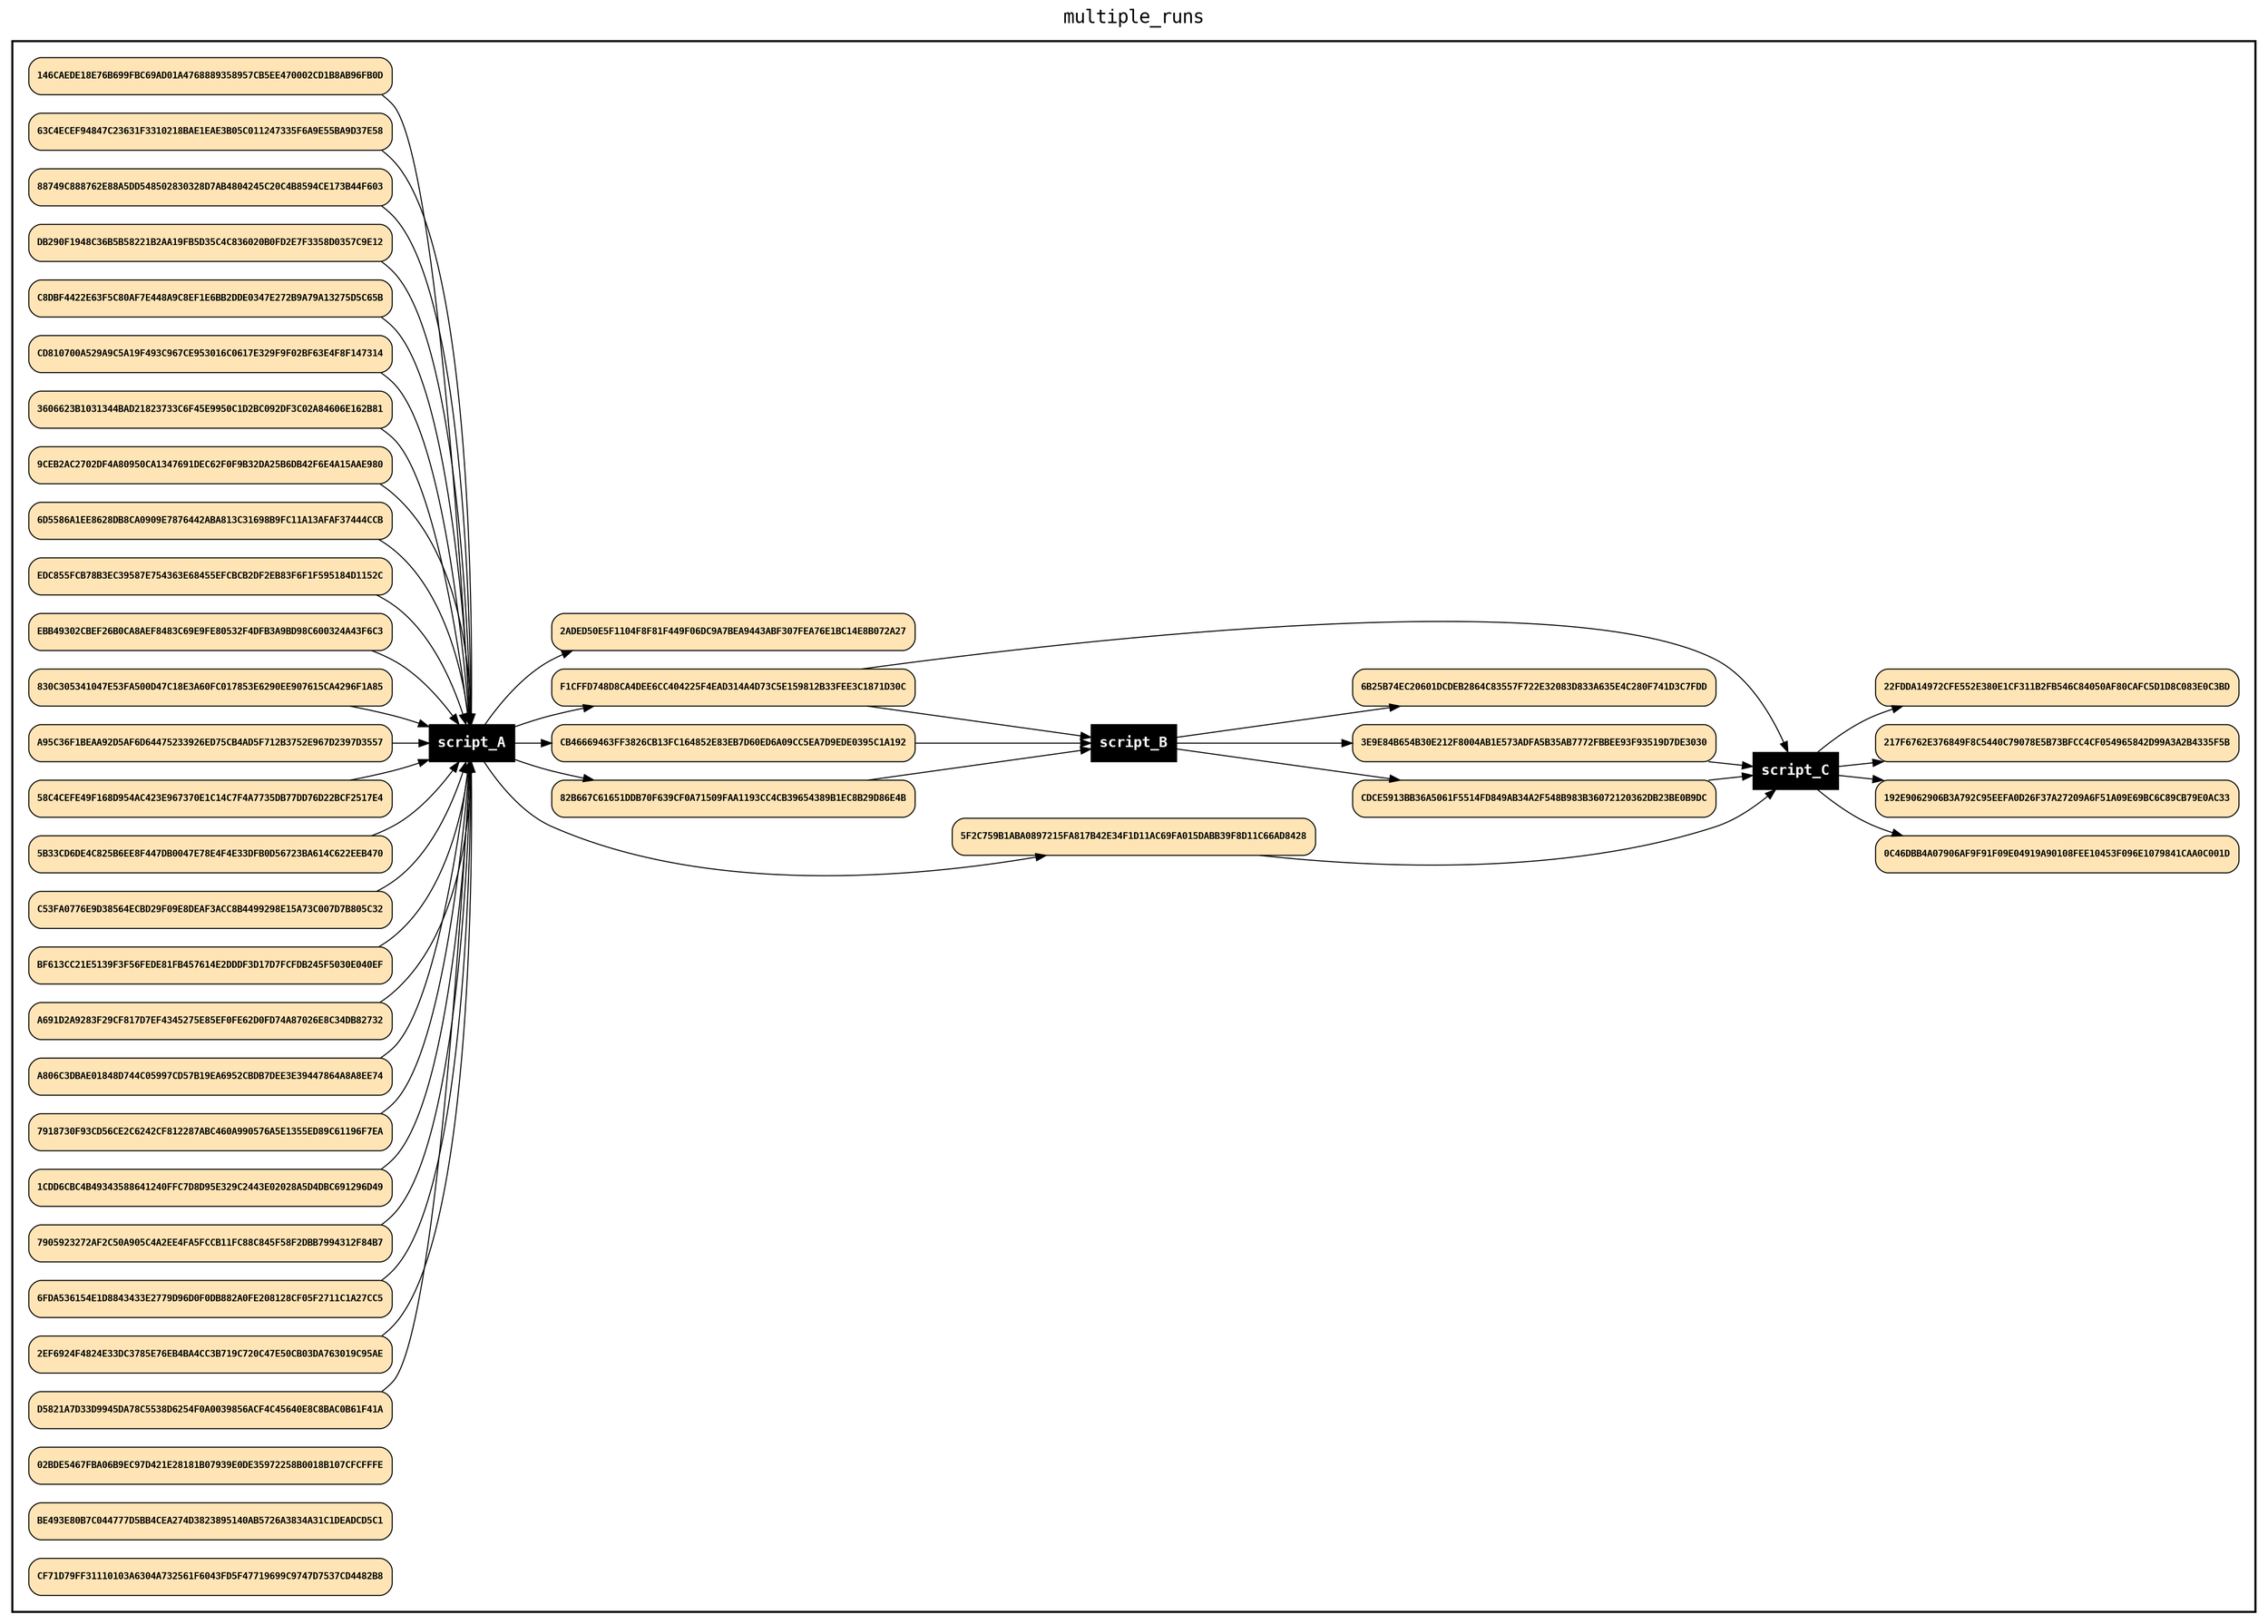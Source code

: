 
digraph rm_data_view {
rankdir=LR
fontname=Courier; fontsize=18; labelloc=t
label="multiple_runs"
subgraph cluster_workflow { label=""; color=black; penwidth=2
subgraph cluster_workflow_inner { label=""; color=white
node[shape=box style=filled fillcolor="black" peripheries=1 fontname="Courier-Bold" fontcolor=white]
script_A
script_B
script_C
node[shape=box style="rounded,filled" fillcolor="#FFE4B5" peripheries=1 fontname="Courier-Bold" fontsize=9 fontcolor=black]
"146CAEDE18E76B699FBC69AD01A4768889358957CB5EE470002CD1B8AB96FB0D"
"5F2C759B1ABA0897215FA817B42E34F1D11AC69FA015DABB39F8D11C66AD8428"
"63C4ECEF94847C23631F3310218BAE1EAE3B05C011247335F6A9E55BA9D37E58"
"88749C888762E88A5DD548502830328D7AB4804245C20C4B8594CE173B44F603"
"DB290F1948C36B5B58221B2AA19FB5D35C4C836020B0FD2E7F3358D0357C9E12"
"C8DBF4422E63F5C80AF7E448A9C8EF1E6BB2DDE0347E272B9A79A13275D5C65B"
"CD810700A529A9C5A19F493C967CE953016C0617E329F9F02BF63E4F8F147314"
"3606623B1031344BAD21823733C6F45E9950C1D2BC092DF3C02A84606E162B81"
"9CEB2AC2702DF4A80950CA1347691DEC62F0F9B32DA25B6DB42F6E4A15AAE980"
"6D5586A1EE8628DB8CA0909E7876442ABA813C31698B9FC11A13AFAF37444CCB"
"EDC855FCB78B3EC39587E754363E68455EFCBCB2DF2EB83F6F1F595184D1152C"
"EBB49302CBEF26B0CA8AEF8483C69E9FE80532F4DFB3A9BD98C600324A43F6C3"
"830C305341047E53FA500D47C18E3A60FC017853E6290EE907615CA4296F1A85"
"A95C36F1BEAA92D5AF6D64475233926ED75CB4AD5F712B3752E967D2397D3557"
"82B667C61651DDB70F639CF0A71509FAA1193CC4CB39654389B1EC8B29D86E4B"
"58C4CEFE49F168D954AC423E967370E1C14C7F4A7735DB77DD76D22BCF2517E4"
"5B33CD6DE4C825B6EE8F447DB0047E78E4F4E33DFB0D56723BA614C622EEB470"
"C53FA0776E9D38564ECBD29F09E8DEAF3ACC8B4499298E15A73C007D7B805C32"
"BF613CC21E5139F3F56FEDE81FB457614E2DDDF3D17D7FCFDB245F5030E040EF"
"A691D2A9283F29CF817D7EF4345275E85EF0FE62D0FD74A87026E8C34DB82732"
"A806C3DBAE01848D744C05997CD57B19EA6952CBDB7DEE3E39447864A8A8EE74"
"7918730F93CD56CE2C6242CF812287ABC460A990576A5E1355ED89C61196F7EA"
"1CDD6CBC4B49343588641240FFC7D8D95E329C2443E02028A5D4DBC691296D49"
"7905923272AF2C50A905C4A2EE4FA5FCCB11FC88C845F58F2DBB7994312F84B7"
"6FDA536154E1D8843433E2779D96D0F0DB882A0FE208128CF05F2711C1A27CC5"
"2EF6924F4824E33DC3785E76EB4BA4CC3B719C720C47E50CB03DA763019C95AE"
"D5821A7D33D9945DA78C5538D6254F0A0039856ACF4C45640E8C8BAC0B61F41A"
"CB46669463FF3826CB13FC164852E83EB7D60ED6A09CC5EA7D9EDE0395C1A192"
"F1CFFD748D8CA4DEE6CC404225F4EAD314A4D73C5E159812B33FEE3C1871D30C"
"02BDE5467FBA06B9EC97D421E28181B07939E0DE35972258B0018B107CFCFFFE"
"2ADED50E5F1104F8F81F449F06DC9A7BEA9443ABF307FEA76E1BC14E8B072A27"
"82B667C61651DDB70F639CF0A71509FAA1193CC4CB39654389B1EC8B29D86E4B"
"CB46669463FF3826CB13FC164852E83EB7D60ED6A09CC5EA7D9EDE0395C1A192"
"F1CFFD748D8CA4DEE6CC404225F4EAD314A4D73C5E159812B33FEE3C1871D30C"
"CDCE5913BB36A5061F5514FD849AB34A2F548B983B36072120362DB23BE0B9DC"
"3E9E84B654B30E212F8004AB1E573ADFA5B35AB7772FBBEE93F93519D7DE3030"
"BE493E80B7C044777D5BB4CEA274D3823895140AB5726A3834A31C1DEADCD5C1"
"6B25B74EC20601DCDEB2864C83557F722E32083D833A635E4C280F741D3C7FDD"
"F1CFFD748D8CA4DEE6CC404225F4EAD314A4D73C5E159812B33FEE3C1871D30C"
"5F2C759B1ABA0897215FA817B42E34F1D11AC69FA015DABB39F8D11C66AD8428"
"CDCE5913BB36A5061F5514FD849AB34A2F548B983B36072120362DB23BE0B9DC"
"3E9E84B654B30E212F8004AB1E573ADFA5B35AB7772FBBEE93F93519D7DE3030"
"0C46DBB4A07906AF9F91F09E04919A90108FEE10453F096E1079841CAA0C001D"
"192E9062906B3A792C95EEFA0D26F37A27209A6F51A09E69BC6C89CB79E0AC33"
"217F6762E376849F8C5440C79078E5B73BFCC4CF054965842D99A3A2B4335F5B"
"CF71D79FF31110103A6304A732561F6043FD5F47719699C9747D7537CD4482B8"
"22FDDA14972CFE552E380E1CF311B2FB546C84050AF80CAFC5D1D8C083E0C3BD"
}}
"146CAEDE18E76B699FBC69AD01A4768889358957CB5EE470002CD1B8AB96FB0D" -> "script_A"
"63C4ECEF94847C23631F3310218BAE1EAE3B05C011247335F6A9E55BA9D37E58" -> "script_A"
"88749C888762E88A5DD548502830328D7AB4804245C20C4B8594CE173B44F603" -> "script_A"
"DB290F1948C36B5B58221B2AA19FB5D35C4C836020B0FD2E7F3358D0357C9E12" -> "script_A"
"C8DBF4422E63F5C80AF7E448A9C8EF1E6BB2DDE0347E272B9A79A13275D5C65B" -> "script_A"
"CD810700A529A9C5A19F493C967CE953016C0617E329F9F02BF63E4F8F147314" -> "script_A"
"3606623B1031344BAD21823733C6F45E9950C1D2BC092DF3C02A84606E162B81" -> "script_A"
"9CEB2AC2702DF4A80950CA1347691DEC62F0F9B32DA25B6DB42F6E4A15AAE980" -> "script_A"
"6D5586A1EE8628DB8CA0909E7876442ABA813C31698B9FC11A13AFAF37444CCB" -> "script_A"
"EDC855FCB78B3EC39587E754363E68455EFCBCB2DF2EB83F6F1F595184D1152C" -> "script_A"
"EBB49302CBEF26B0CA8AEF8483C69E9FE80532F4DFB3A9BD98C600324A43F6C3" -> "script_A"
"830C305341047E53FA500D47C18E3A60FC017853E6290EE907615CA4296F1A85" -> "script_A"
"A95C36F1BEAA92D5AF6D64475233926ED75CB4AD5F712B3752E967D2397D3557" -> "script_A"
"58C4CEFE49F168D954AC423E967370E1C14C7F4A7735DB77DD76D22BCF2517E4" -> "script_A"
"5B33CD6DE4C825B6EE8F447DB0047E78E4F4E33DFB0D56723BA614C622EEB470" -> "script_A"
"C53FA0776E9D38564ECBD29F09E8DEAF3ACC8B4499298E15A73C007D7B805C32" -> "script_A"
"BF613CC21E5139F3F56FEDE81FB457614E2DDDF3D17D7FCFDB245F5030E040EF" -> "script_A"
"A691D2A9283F29CF817D7EF4345275E85EF0FE62D0FD74A87026E8C34DB82732" -> "script_A"
"A806C3DBAE01848D744C05997CD57B19EA6952CBDB7DEE3E39447864A8A8EE74" -> "script_A"
"7918730F93CD56CE2C6242CF812287ABC460A990576A5E1355ED89C61196F7EA" -> "script_A"
"1CDD6CBC4B49343588641240FFC7D8D95E329C2443E02028A5D4DBC691296D49" -> "script_A"
"7905923272AF2C50A905C4A2EE4FA5FCCB11FC88C845F58F2DBB7994312F84B7" -> "script_A"
"6FDA536154E1D8843433E2779D96D0F0DB882A0FE208128CF05F2711C1A27CC5" -> "script_A"
"2EF6924F4824E33DC3785E76EB4BA4CC3B719C720C47E50CB03DA763019C95AE" -> "script_A"
"D5821A7D33D9945DA78C5538D6254F0A0039856ACF4C45640E8C8BAC0B61F41A" -> "script_A"
"82B667C61651DDB70F639CF0A71509FAA1193CC4CB39654389B1EC8B29D86E4B" -> "script_B"
"CB46669463FF3826CB13FC164852E83EB7D60ED6A09CC5EA7D9EDE0395C1A192" -> "script_B"
"F1CFFD748D8CA4DEE6CC404225F4EAD314A4D73C5E159812B33FEE3C1871D30C" -> "script_B"
"F1CFFD748D8CA4DEE6CC404225F4EAD314A4D73C5E159812B33FEE3C1871D30C" -> "script_C"
"5F2C759B1ABA0897215FA817B42E34F1D11AC69FA015DABB39F8D11C66AD8428" -> "script_C"
"CDCE5913BB36A5061F5514FD849AB34A2F548B983B36072120362DB23BE0B9DC" -> "script_C"
"3E9E84B654B30E212F8004AB1E573ADFA5B35AB7772FBBEE93F93519D7DE3030" -> "script_C"
"script_A" -> "5F2C759B1ABA0897215FA817B42E34F1D11AC69FA015DABB39F8D11C66AD8428"
"script_A" -> "82B667C61651DDB70F639CF0A71509FAA1193CC4CB39654389B1EC8B29D86E4B"
"script_A" -> "CB46669463FF3826CB13FC164852E83EB7D60ED6A09CC5EA7D9EDE0395C1A192"
"script_A" -> "F1CFFD748D8CA4DEE6CC404225F4EAD314A4D73C5E159812B33FEE3C1871D30C"
"script_A" -> "2ADED50E5F1104F8F81F449F06DC9A7BEA9443ABF307FEA76E1BC14E8B072A27"
"script_B" -> "CDCE5913BB36A5061F5514FD849AB34A2F548B983B36072120362DB23BE0B9DC"
"script_B" -> "3E9E84B654B30E212F8004AB1E573ADFA5B35AB7772FBBEE93F93519D7DE3030"
"script_B" -> "6B25B74EC20601DCDEB2864C83557F722E32083D833A635E4C280F741D3C7FDD"
"script_C" -> "0C46DBB4A07906AF9F91F09E04919A90108FEE10453F096E1079841CAA0C001D"
"script_C" -> "192E9062906B3A792C95EEFA0D26F37A27209A6F51A09E69BC6C89CB79E0AC33"
"script_C" -> "217F6762E376849F8C5440C79078E5B73BFCC4CF054965842D99A3A2B4335F5B"
"script_C" -> "22FDDA14972CFE552E380E1CF311B2FB546C84050AF80CAFC5D1D8C083E0C3BD"
}

